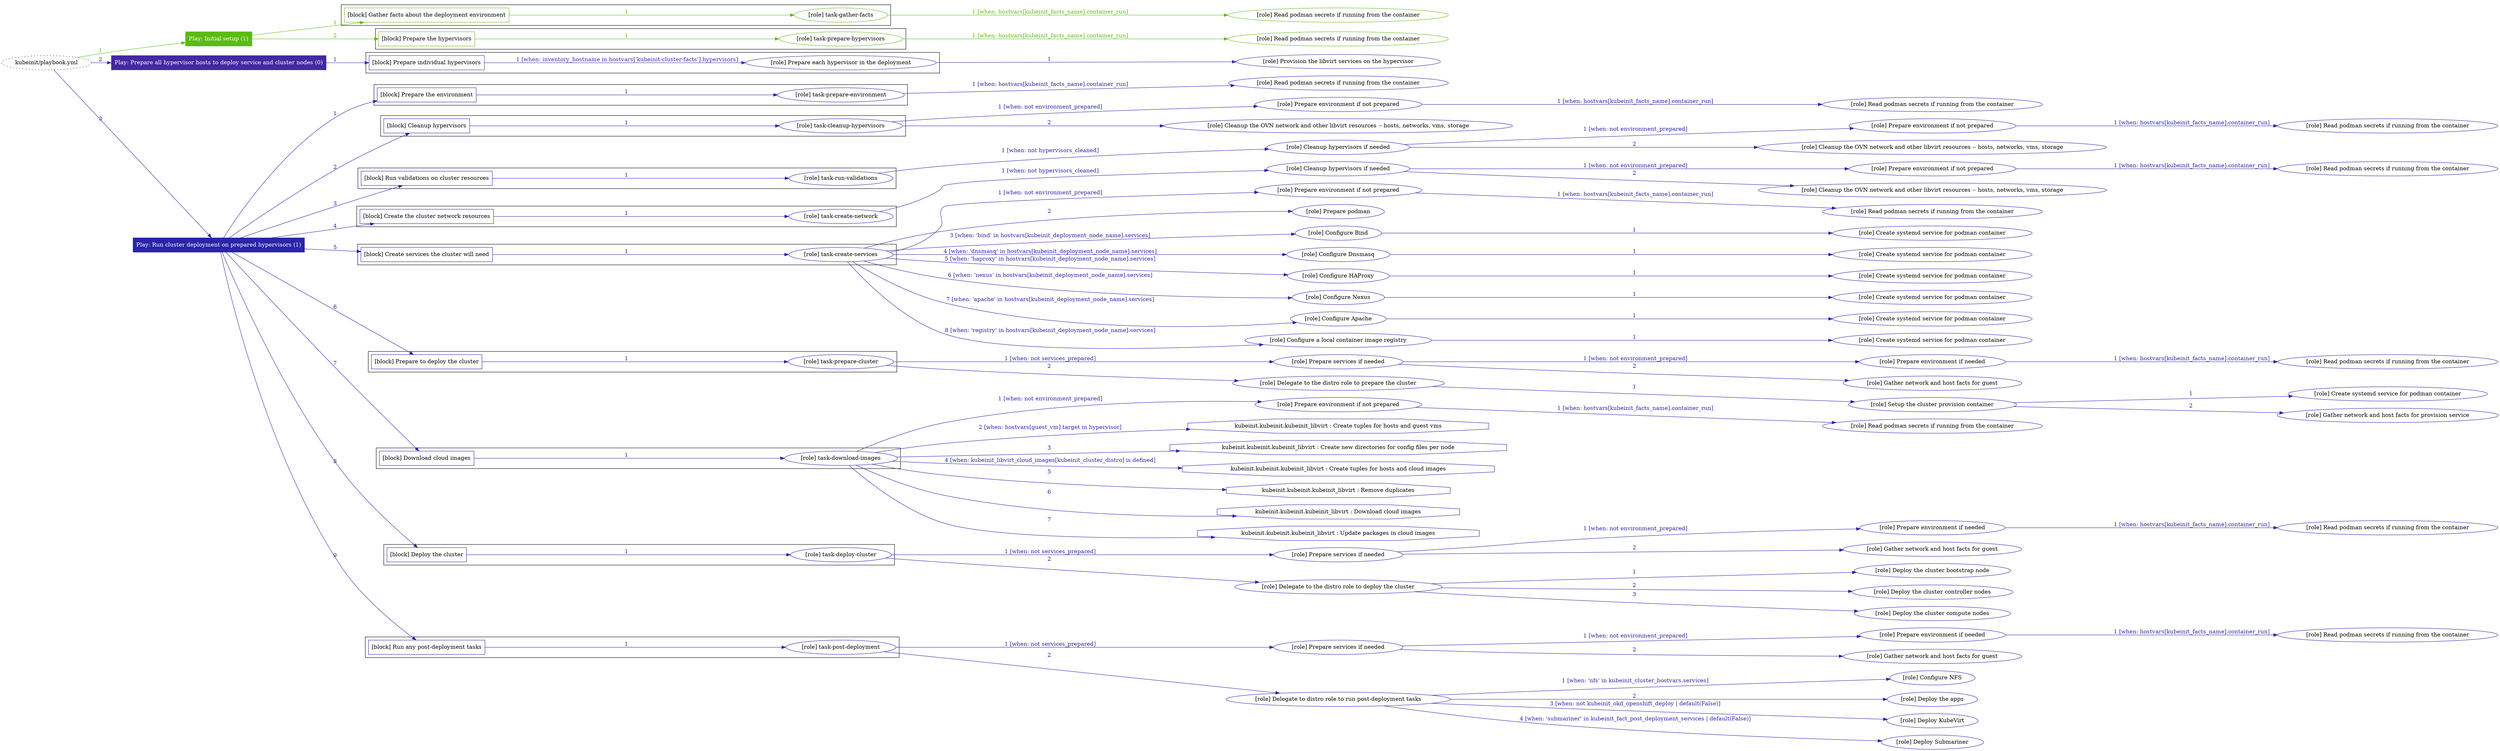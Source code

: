 digraph {
	graph [concentrate=true ordering=in rankdir=LR ratio=fill]
	edge [esep=5 sep=10]
	"kubeinit/playbook.yml" [id=root_node style=dotted]
	play_98a7b1da [label="Play: Initial setup (1)" color="#5abc10" fontcolor="#ffffff" id=play_98a7b1da shape=box style=filled tooltip=localhost]
	"kubeinit/playbook.yml" -> play_98a7b1da [label="1 " color="#5abc10" fontcolor="#5abc10" id=edge_56ec4b68 labeltooltip="1 " tooltip="1 "]
	subgraph "Read podman secrets if running from the container" {
		role_43f887d2 [label="[role] Read podman secrets if running from the container" color="#5abc10" id=role_43f887d2 tooltip="Read podman secrets if running from the container"]
	}
	subgraph "task-gather-facts" {
		role_121a649d [label="[role] task-gather-facts" color="#5abc10" id=role_121a649d tooltip="task-gather-facts"]
		role_121a649d -> role_43f887d2 [label="1 [when: hostvars[kubeinit_facts_name].container_run]" color="#5abc10" fontcolor="#5abc10" id=edge_d7e6302f labeltooltip="1 [when: hostvars[kubeinit_facts_name].container_run]" tooltip="1 [when: hostvars[kubeinit_facts_name].container_run]"]
	}
	subgraph "Read podman secrets if running from the container" {
		role_e21ebd0c [label="[role] Read podman secrets if running from the container" color="#5abc10" id=role_e21ebd0c tooltip="Read podman secrets if running from the container"]
	}
	subgraph "task-prepare-hypervisors" {
		role_63f8aea7 [label="[role] task-prepare-hypervisors" color="#5abc10" id=role_63f8aea7 tooltip="task-prepare-hypervisors"]
		role_63f8aea7 -> role_e21ebd0c [label="1 [when: hostvars[kubeinit_facts_name].container_run]" color="#5abc10" fontcolor="#5abc10" id=edge_e14c01a8 labeltooltip="1 [when: hostvars[kubeinit_facts_name].container_run]" tooltip="1 [when: hostvars[kubeinit_facts_name].container_run]"]
	}
	subgraph "Play: Initial setup (1)" {
		play_98a7b1da -> block_fba04ff1 [label=1 color="#5abc10" fontcolor="#5abc10" id=edge_38102608 labeltooltip=1 tooltip=1]
		subgraph cluster_block_fba04ff1 {
			block_fba04ff1 [label="[block] Gather facts about the deployment environment" color="#5abc10" id=block_fba04ff1 labeltooltip="Gather facts about the deployment environment" shape=box tooltip="Gather facts about the deployment environment"]
			block_fba04ff1 -> role_121a649d [label="1 " color="#5abc10" fontcolor="#5abc10" id=edge_ebc1181f labeltooltip="1 " tooltip="1 "]
		}
		play_98a7b1da -> block_8abade9c [label=2 color="#5abc10" fontcolor="#5abc10" id=edge_a1ec051d labeltooltip=2 tooltip=2]
		subgraph cluster_block_8abade9c {
			block_8abade9c [label="[block] Prepare the hypervisors" color="#5abc10" id=block_8abade9c labeltooltip="Prepare the hypervisors" shape=box tooltip="Prepare the hypervisors"]
			block_8abade9c -> role_63f8aea7 [label="1 " color="#5abc10" fontcolor="#5abc10" id=edge_1ea0b301 labeltooltip="1 " tooltip="1 "]
		}
	}
	play_d6f2cfab [label="Play: Prepare all hypervisor hosts to deploy service and cluster nodes (0)" color="#4428a4" fontcolor="#ffffff" id=play_d6f2cfab shape=box style=filled tooltip="Play: Prepare all hypervisor hosts to deploy service and cluster nodes (0)"]
	"kubeinit/playbook.yml" -> play_d6f2cfab [label="2 " color="#4428a4" fontcolor="#4428a4" id=edge_995e6449 labeltooltip="2 " tooltip="2 "]
	subgraph "Provision the libvirt services on the hypervisor" {
		role_2662e3df [label="[role] Provision the libvirt services on the hypervisor" color="#4428a4" id=role_2662e3df tooltip="Provision the libvirt services on the hypervisor"]
	}
	subgraph "Prepare each hypervisor in the deployment" {
		role_845399b9 [label="[role] Prepare each hypervisor in the deployment" color="#4428a4" id=role_845399b9 tooltip="Prepare each hypervisor in the deployment"]
		role_845399b9 -> role_2662e3df [label="1 " color="#4428a4" fontcolor="#4428a4" id=edge_42e212bd labeltooltip="1 " tooltip="1 "]
	}
	subgraph "Play: Prepare all hypervisor hosts to deploy service and cluster nodes (0)" {
		play_d6f2cfab -> block_735874a6 [label=1 color="#4428a4" fontcolor="#4428a4" id=edge_f4afde0f labeltooltip=1 tooltip=1]
		subgraph cluster_block_735874a6 {
			block_735874a6 [label="[block] Prepare individual hypervisors" color="#4428a4" id=block_735874a6 labeltooltip="Prepare individual hypervisors" shape=box tooltip="Prepare individual hypervisors"]
			block_735874a6 -> role_845399b9 [label="1 [when: inventory_hostname in hostvars['kubeinit-cluster-facts'].hypervisors]" color="#4428a4" fontcolor="#4428a4" id=edge_3d08eef4 labeltooltip="1 [when: inventory_hostname in hostvars['kubeinit-cluster-facts'].hypervisors]" tooltip="1 [when: inventory_hostname in hostvars['kubeinit-cluster-facts'].hypervisors]"]
		}
	}
	play_78adcbb2 [label="Play: Run cluster deployment on prepared hypervisors (1)" color="#2a25a7" fontcolor="#ffffff" id=play_78adcbb2 shape=box style=filled tooltip=localhost]
	"kubeinit/playbook.yml" -> play_78adcbb2 [label="3 " color="#2a25a7" fontcolor="#2a25a7" id=edge_14b54215 labeltooltip="3 " tooltip="3 "]
	subgraph "Read podman secrets if running from the container" {
		role_51ad926a [label="[role] Read podman secrets if running from the container" color="#2a25a7" id=role_51ad926a tooltip="Read podman secrets if running from the container"]
	}
	subgraph "task-prepare-environment" {
		role_787691ef [label="[role] task-prepare-environment" color="#2a25a7" id=role_787691ef tooltip="task-prepare-environment"]
		role_787691ef -> role_51ad926a [label="1 [when: hostvars[kubeinit_facts_name].container_run]" color="#2a25a7" fontcolor="#2a25a7" id=edge_3dffe6b6 labeltooltip="1 [when: hostvars[kubeinit_facts_name].container_run]" tooltip="1 [when: hostvars[kubeinit_facts_name].container_run]"]
	}
	subgraph "Read podman secrets if running from the container" {
		role_f6ee8492 [label="[role] Read podman secrets if running from the container" color="#2a25a7" id=role_f6ee8492 tooltip="Read podman secrets if running from the container"]
	}
	subgraph "Prepare environment if not prepared" {
		role_8ec226fb [label="[role] Prepare environment if not prepared" color="#2a25a7" id=role_8ec226fb tooltip="Prepare environment if not prepared"]
		role_8ec226fb -> role_f6ee8492 [label="1 [when: hostvars[kubeinit_facts_name].container_run]" color="#2a25a7" fontcolor="#2a25a7" id=edge_6bf5ac88 labeltooltip="1 [when: hostvars[kubeinit_facts_name].container_run]" tooltip="1 [when: hostvars[kubeinit_facts_name].container_run]"]
	}
	subgraph "Cleanup the OVN network and other libvirt resources -- hosts, networks, vms, storage" {
		role_3e003d99 [label="[role] Cleanup the OVN network and other libvirt resources -- hosts, networks, vms, storage" color="#2a25a7" id=role_3e003d99 tooltip="Cleanup the OVN network and other libvirt resources -- hosts, networks, vms, storage"]
	}
	subgraph "task-cleanup-hypervisors" {
		role_52c5b601 [label="[role] task-cleanup-hypervisors" color="#2a25a7" id=role_52c5b601 tooltip="task-cleanup-hypervisors"]
		role_52c5b601 -> role_8ec226fb [label="1 [when: not environment_prepared]" color="#2a25a7" fontcolor="#2a25a7" id=edge_6fd1acc0 labeltooltip="1 [when: not environment_prepared]" tooltip="1 [when: not environment_prepared]"]
		role_52c5b601 -> role_3e003d99 [label="2 " color="#2a25a7" fontcolor="#2a25a7" id=edge_67cf70fc labeltooltip="2 " tooltip="2 "]
	}
	subgraph "Read podman secrets if running from the container" {
		role_eeab5856 [label="[role] Read podman secrets if running from the container" color="#2a25a7" id=role_eeab5856 tooltip="Read podman secrets if running from the container"]
	}
	subgraph "Prepare environment if not prepared" {
		role_2221192f [label="[role] Prepare environment if not prepared" color="#2a25a7" id=role_2221192f tooltip="Prepare environment if not prepared"]
		role_2221192f -> role_eeab5856 [label="1 [when: hostvars[kubeinit_facts_name].container_run]" color="#2a25a7" fontcolor="#2a25a7" id=edge_9610c5ae labeltooltip="1 [when: hostvars[kubeinit_facts_name].container_run]" tooltip="1 [when: hostvars[kubeinit_facts_name].container_run]"]
	}
	subgraph "Cleanup the OVN network and other libvirt resources -- hosts, networks, vms, storage" {
		role_575874c8 [label="[role] Cleanup the OVN network and other libvirt resources -- hosts, networks, vms, storage" color="#2a25a7" id=role_575874c8 tooltip="Cleanup the OVN network and other libvirt resources -- hosts, networks, vms, storage"]
	}
	subgraph "Cleanup hypervisors if needed" {
		role_3c3527b4 [label="[role] Cleanup hypervisors if needed" color="#2a25a7" id=role_3c3527b4 tooltip="Cleanup hypervisors if needed"]
		role_3c3527b4 -> role_2221192f [label="1 [when: not environment_prepared]" color="#2a25a7" fontcolor="#2a25a7" id=edge_51e310a0 labeltooltip="1 [when: not environment_prepared]" tooltip="1 [when: not environment_prepared]"]
		role_3c3527b4 -> role_575874c8 [label="2 " color="#2a25a7" fontcolor="#2a25a7" id=edge_163421e1 labeltooltip="2 " tooltip="2 "]
	}
	subgraph "task-run-validations" {
		role_0de62255 [label="[role] task-run-validations" color="#2a25a7" id=role_0de62255 tooltip="task-run-validations"]
		role_0de62255 -> role_3c3527b4 [label="1 [when: not hypervisors_cleaned]" color="#2a25a7" fontcolor="#2a25a7" id=edge_50f2f08e labeltooltip="1 [when: not hypervisors_cleaned]" tooltip="1 [when: not hypervisors_cleaned]"]
	}
	subgraph "Read podman secrets if running from the container" {
		role_423dd07f [label="[role] Read podman secrets if running from the container" color="#2a25a7" id=role_423dd07f tooltip="Read podman secrets if running from the container"]
	}
	subgraph "Prepare environment if not prepared" {
		role_5d836617 [label="[role] Prepare environment if not prepared" color="#2a25a7" id=role_5d836617 tooltip="Prepare environment if not prepared"]
		role_5d836617 -> role_423dd07f [label="1 [when: hostvars[kubeinit_facts_name].container_run]" color="#2a25a7" fontcolor="#2a25a7" id=edge_566c9881 labeltooltip="1 [when: hostvars[kubeinit_facts_name].container_run]" tooltip="1 [when: hostvars[kubeinit_facts_name].container_run]"]
	}
	subgraph "Cleanup the OVN network and other libvirt resources -- hosts, networks, vms, storage" {
		role_d2f10f31 [label="[role] Cleanup the OVN network and other libvirt resources -- hosts, networks, vms, storage" color="#2a25a7" id=role_d2f10f31 tooltip="Cleanup the OVN network and other libvirt resources -- hosts, networks, vms, storage"]
	}
	subgraph "Cleanup hypervisors if needed" {
		role_03f0cd32 [label="[role] Cleanup hypervisors if needed" color="#2a25a7" id=role_03f0cd32 tooltip="Cleanup hypervisors if needed"]
		role_03f0cd32 -> role_5d836617 [label="1 [when: not environment_prepared]" color="#2a25a7" fontcolor="#2a25a7" id=edge_2abc4167 labeltooltip="1 [when: not environment_prepared]" tooltip="1 [when: not environment_prepared]"]
		role_03f0cd32 -> role_d2f10f31 [label="2 " color="#2a25a7" fontcolor="#2a25a7" id=edge_214ce56f labeltooltip="2 " tooltip="2 "]
	}
	subgraph "task-create-network" {
		role_00a14139 [label="[role] task-create-network" color="#2a25a7" id=role_00a14139 tooltip="task-create-network"]
		role_00a14139 -> role_03f0cd32 [label="1 [when: not hypervisors_cleaned]" color="#2a25a7" fontcolor="#2a25a7" id=edge_75adb5cb labeltooltip="1 [when: not hypervisors_cleaned]" tooltip="1 [when: not hypervisors_cleaned]"]
	}
	subgraph "Read podman secrets if running from the container" {
		role_c0c7f0a5 [label="[role] Read podman secrets if running from the container" color="#2a25a7" id=role_c0c7f0a5 tooltip="Read podman secrets if running from the container"]
	}
	subgraph "Prepare environment if not prepared" {
		role_1f5aa642 [label="[role] Prepare environment if not prepared" color="#2a25a7" id=role_1f5aa642 tooltip="Prepare environment if not prepared"]
		role_1f5aa642 -> role_c0c7f0a5 [label="1 [when: hostvars[kubeinit_facts_name].container_run]" color="#2a25a7" fontcolor="#2a25a7" id=edge_4c136363 labeltooltip="1 [when: hostvars[kubeinit_facts_name].container_run]" tooltip="1 [when: hostvars[kubeinit_facts_name].container_run]"]
	}
	subgraph "Prepare podman" {
		role_eccecef9 [label="[role] Prepare podman" color="#2a25a7" id=role_eccecef9 tooltip="Prepare podman"]
	}
	subgraph "Create systemd service for podman container" {
		role_464349ca [label="[role] Create systemd service for podman container" color="#2a25a7" id=role_464349ca tooltip="Create systemd service for podman container"]
	}
	subgraph "Configure Bind" {
		role_7e5f1ec6 [label="[role] Configure Bind" color="#2a25a7" id=role_7e5f1ec6 tooltip="Configure Bind"]
		role_7e5f1ec6 -> role_464349ca [label="1 " color="#2a25a7" fontcolor="#2a25a7" id=edge_1f3fa452 labeltooltip="1 " tooltip="1 "]
	}
	subgraph "Create systemd service for podman container" {
		role_227377f9 [label="[role] Create systemd service for podman container" color="#2a25a7" id=role_227377f9 tooltip="Create systemd service for podman container"]
	}
	subgraph "Configure Dnsmasq" {
		role_6b37f6dc [label="[role] Configure Dnsmasq" color="#2a25a7" id=role_6b37f6dc tooltip="Configure Dnsmasq"]
		role_6b37f6dc -> role_227377f9 [label="1 " color="#2a25a7" fontcolor="#2a25a7" id=edge_f32f9245 labeltooltip="1 " tooltip="1 "]
	}
	subgraph "Create systemd service for podman container" {
		role_3d2f88ae [label="[role] Create systemd service for podman container" color="#2a25a7" id=role_3d2f88ae tooltip="Create systemd service for podman container"]
	}
	subgraph "Configure HAProxy" {
		role_11990e1f [label="[role] Configure HAProxy" color="#2a25a7" id=role_11990e1f tooltip="Configure HAProxy"]
		role_11990e1f -> role_3d2f88ae [label="1 " color="#2a25a7" fontcolor="#2a25a7" id=edge_7e11457f labeltooltip="1 " tooltip="1 "]
	}
	subgraph "Create systemd service for podman container" {
		role_93443bda [label="[role] Create systemd service for podman container" color="#2a25a7" id=role_93443bda tooltip="Create systemd service for podman container"]
	}
	subgraph "Configure Nexus" {
		role_9ba3426d [label="[role] Configure Nexus" color="#2a25a7" id=role_9ba3426d tooltip="Configure Nexus"]
		role_9ba3426d -> role_93443bda [label="1 " color="#2a25a7" fontcolor="#2a25a7" id=edge_14a4c9e4 labeltooltip="1 " tooltip="1 "]
	}
	subgraph "Create systemd service for podman container" {
		role_c4174d38 [label="[role] Create systemd service for podman container" color="#2a25a7" id=role_c4174d38 tooltip="Create systemd service for podman container"]
	}
	subgraph "Configure Apache" {
		role_fef02b72 [label="[role] Configure Apache" color="#2a25a7" id=role_fef02b72 tooltip="Configure Apache"]
		role_fef02b72 -> role_c4174d38 [label="1 " color="#2a25a7" fontcolor="#2a25a7" id=edge_434ed021 labeltooltip="1 " tooltip="1 "]
	}
	subgraph "Create systemd service for podman container" {
		role_73726e54 [label="[role] Create systemd service for podman container" color="#2a25a7" id=role_73726e54 tooltip="Create systemd service for podman container"]
	}
	subgraph "Configure a local container image registry" {
		role_6e6871d0 [label="[role] Configure a local container image registry" color="#2a25a7" id=role_6e6871d0 tooltip="Configure a local container image registry"]
		role_6e6871d0 -> role_73726e54 [label="1 " color="#2a25a7" fontcolor="#2a25a7" id=edge_3f86ce8f labeltooltip="1 " tooltip="1 "]
	}
	subgraph "task-create-services" {
		role_21efebaa [label="[role] task-create-services" color="#2a25a7" id=role_21efebaa tooltip="task-create-services"]
		role_21efebaa -> role_1f5aa642 [label="1 [when: not environment_prepared]" color="#2a25a7" fontcolor="#2a25a7" id=edge_c169b331 labeltooltip="1 [when: not environment_prepared]" tooltip="1 [when: not environment_prepared]"]
		role_21efebaa -> role_eccecef9 [label="2 " color="#2a25a7" fontcolor="#2a25a7" id=edge_f58d88db labeltooltip="2 " tooltip="2 "]
		role_21efebaa -> role_7e5f1ec6 [label="3 [when: 'bind' in hostvars[kubeinit_deployment_node_name].services]" color="#2a25a7" fontcolor="#2a25a7" id=edge_b8f11f7c labeltooltip="3 [when: 'bind' in hostvars[kubeinit_deployment_node_name].services]" tooltip="3 [when: 'bind' in hostvars[kubeinit_deployment_node_name].services]"]
		role_21efebaa -> role_6b37f6dc [label="4 [when: 'dnsmasq' in hostvars[kubeinit_deployment_node_name].services]" color="#2a25a7" fontcolor="#2a25a7" id=edge_9abdd516 labeltooltip="4 [when: 'dnsmasq' in hostvars[kubeinit_deployment_node_name].services]" tooltip="4 [when: 'dnsmasq' in hostvars[kubeinit_deployment_node_name].services]"]
		role_21efebaa -> role_11990e1f [label="5 [when: 'haproxy' in hostvars[kubeinit_deployment_node_name].services]" color="#2a25a7" fontcolor="#2a25a7" id=edge_934bec5b labeltooltip="5 [when: 'haproxy' in hostvars[kubeinit_deployment_node_name].services]" tooltip="5 [when: 'haproxy' in hostvars[kubeinit_deployment_node_name].services]"]
		role_21efebaa -> role_9ba3426d [label="6 [when: 'nexus' in hostvars[kubeinit_deployment_node_name].services]" color="#2a25a7" fontcolor="#2a25a7" id=edge_7a088aec labeltooltip="6 [when: 'nexus' in hostvars[kubeinit_deployment_node_name].services]" tooltip="6 [when: 'nexus' in hostvars[kubeinit_deployment_node_name].services]"]
		role_21efebaa -> role_fef02b72 [label="7 [when: 'apache' in hostvars[kubeinit_deployment_node_name].services]" color="#2a25a7" fontcolor="#2a25a7" id=edge_30f6775a labeltooltip="7 [when: 'apache' in hostvars[kubeinit_deployment_node_name].services]" tooltip="7 [when: 'apache' in hostvars[kubeinit_deployment_node_name].services]"]
		role_21efebaa -> role_6e6871d0 [label="8 [when: 'registry' in hostvars[kubeinit_deployment_node_name].services]" color="#2a25a7" fontcolor="#2a25a7" id=edge_e0759951 labeltooltip="8 [when: 'registry' in hostvars[kubeinit_deployment_node_name].services]" tooltip="8 [when: 'registry' in hostvars[kubeinit_deployment_node_name].services]"]
	}
	subgraph "Read podman secrets if running from the container" {
		role_426eaa7c [label="[role] Read podman secrets if running from the container" color="#2a25a7" id=role_426eaa7c tooltip="Read podman secrets if running from the container"]
	}
	subgraph "Prepare environment if needed" {
		role_bfe4cd47 [label="[role] Prepare environment if needed" color="#2a25a7" id=role_bfe4cd47 tooltip="Prepare environment if needed"]
		role_bfe4cd47 -> role_426eaa7c [label="1 [when: hostvars[kubeinit_facts_name].container_run]" color="#2a25a7" fontcolor="#2a25a7" id=edge_750e9b7f labeltooltip="1 [when: hostvars[kubeinit_facts_name].container_run]" tooltip="1 [when: hostvars[kubeinit_facts_name].container_run]"]
	}
	subgraph "Gather network and host facts for guest" {
		role_d29bb21c [label="[role] Gather network and host facts for guest" color="#2a25a7" id=role_d29bb21c tooltip="Gather network and host facts for guest"]
	}
	subgraph "Prepare services if needed" {
		role_b6ae12c5 [label="[role] Prepare services if needed" color="#2a25a7" id=role_b6ae12c5 tooltip="Prepare services if needed"]
		role_b6ae12c5 -> role_bfe4cd47 [label="1 [when: not environment_prepared]" color="#2a25a7" fontcolor="#2a25a7" id=edge_4abc358a labeltooltip="1 [when: not environment_prepared]" tooltip="1 [when: not environment_prepared]"]
		role_b6ae12c5 -> role_d29bb21c [label="2 " color="#2a25a7" fontcolor="#2a25a7" id=edge_3e172c92 labeltooltip="2 " tooltip="2 "]
	}
	subgraph "Create systemd service for podman container" {
		role_6f4dc48e [label="[role] Create systemd service for podman container" color="#2a25a7" id=role_6f4dc48e tooltip="Create systemd service for podman container"]
	}
	subgraph "Gather network and host facts for provision service" {
		role_5c4b46bb [label="[role] Gather network and host facts for provision service" color="#2a25a7" id=role_5c4b46bb tooltip="Gather network and host facts for provision service"]
	}
	subgraph "Setup the cluster provision container" {
		role_4d794e53 [label="[role] Setup the cluster provision container" color="#2a25a7" id=role_4d794e53 tooltip="Setup the cluster provision container"]
		role_4d794e53 -> role_6f4dc48e [label="1 " color="#2a25a7" fontcolor="#2a25a7" id=edge_3a6348b9 labeltooltip="1 " tooltip="1 "]
		role_4d794e53 -> role_5c4b46bb [label="2 " color="#2a25a7" fontcolor="#2a25a7" id=edge_e9b4d33b labeltooltip="2 " tooltip="2 "]
	}
	subgraph "Delegate to the distro role to prepare the cluster" {
		role_f8d71883 [label="[role] Delegate to the distro role to prepare the cluster" color="#2a25a7" id=role_f8d71883 tooltip="Delegate to the distro role to prepare the cluster"]
		role_f8d71883 -> role_4d794e53 [label="1 " color="#2a25a7" fontcolor="#2a25a7" id=edge_d73c37f7 labeltooltip="1 " tooltip="1 "]
	}
	subgraph "task-prepare-cluster" {
		role_356dbab5 [label="[role] task-prepare-cluster" color="#2a25a7" id=role_356dbab5 tooltip="task-prepare-cluster"]
		role_356dbab5 -> role_b6ae12c5 [label="1 [when: not services_prepared]" color="#2a25a7" fontcolor="#2a25a7" id=edge_88090ea6 labeltooltip="1 [when: not services_prepared]" tooltip="1 [when: not services_prepared]"]
		role_356dbab5 -> role_f8d71883 [label="2 " color="#2a25a7" fontcolor="#2a25a7" id=edge_cee824b2 labeltooltip="2 " tooltip="2 "]
	}
	subgraph "Read podman secrets if running from the container" {
		role_2d0fedea [label="[role] Read podman secrets if running from the container" color="#2a25a7" id=role_2d0fedea tooltip="Read podman secrets if running from the container"]
	}
	subgraph "Prepare environment if not prepared" {
		role_354284e7 [label="[role] Prepare environment if not prepared" color="#2a25a7" id=role_354284e7 tooltip="Prepare environment if not prepared"]
		role_354284e7 -> role_2d0fedea [label="1 [when: hostvars[kubeinit_facts_name].container_run]" color="#2a25a7" fontcolor="#2a25a7" id=edge_5e551b93 labeltooltip="1 [when: hostvars[kubeinit_facts_name].container_run]" tooltip="1 [when: hostvars[kubeinit_facts_name].container_run]"]
	}
	subgraph "task-download-images" {
		role_da5e47df [label="[role] task-download-images" color="#2a25a7" id=role_da5e47df tooltip="task-download-images"]
		role_da5e47df -> role_354284e7 [label="1 [when: not environment_prepared]" color="#2a25a7" fontcolor="#2a25a7" id=edge_f86315f8 labeltooltip="1 [when: not environment_prepared]" tooltip="1 [when: not environment_prepared]"]
		task_863ed839 [label="kubeinit.kubeinit.kubeinit_libvirt : Create tuples for hosts and guest vms" color="#2a25a7" id=task_863ed839 shape=octagon tooltip="kubeinit.kubeinit.kubeinit_libvirt : Create tuples for hosts and guest vms"]
		role_da5e47df -> task_863ed839 [label="2 [when: hostvars[guest_vm].target in hypervisor]" color="#2a25a7" fontcolor="#2a25a7" id=edge_5a337abc labeltooltip="2 [when: hostvars[guest_vm].target in hypervisor]" tooltip="2 [when: hostvars[guest_vm].target in hypervisor]"]
		task_b734e636 [label="kubeinit.kubeinit.kubeinit_libvirt : Create new directories for config files per node" color="#2a25a7" id=task_b734e636 shape=octagon tooltip="kubeinit.kubeinit.kubeinit_libvirt : Create new directories for config files per node"]
		role_da5e47df -> task_b734e636 [label="3 " color="#2a25a7" fontcolor="#2a25a7" id=edge_d25a46fd labeltooltip="3 " tooltip="3 "]
		task_7252d84d [label="kubeinit.kubeinit.kubeinit_libvirt : Create tuples for hosts and cloud images" color="#2a25a7" id=task_7252d84d shape=octagon tooltip="kubeinit.kubeinit.kubeinit_libvirt : Create tuples for hosts and cloud images"]
		role_da5e47df -> task_7252d84d [label="4 [when: kubeinit_libvirt_cloud_images[kubeinit_cluster_distro] is defined]" color="#2a25a7" fontcolor="#2a25a7" id=edge_d6115d7f labeltooltip="4 [when: kubeinit_libvirt_cloud_images[kubeinit_cluster_distro] is defined]" tooltip="4 [when: kubeinit_libvirt_cloud_images[kubeinit_cluster_distro] is defined]"]
		task_fd6def4e [label="kubeinit.kubeinit.kubeinit_libvirt : Remove duplicates" color="#2a25a7" id=task_fd6def4e shape=octagon tooltip="kubeinit.kubeinit.kubeinit_libvirt : Remove duplicates"]
		role_da5e47df -> task_fd6def4e [label="5 " color="#2a25a7" fontcolor="#2a25a7" id=edge_bd74fb69 labeltooltip="5 " tooltip="5 "]
		task_c499960b [label="kubeinit.kubeinit.kubeinit_libvirt : Download cloud images" color="#2a25a7" id=task_c499960b shape=octagon tooltip="kubeinit.kubeinit.kubeinit_libvirt : Download cloud images"]
		role_da5e47df -> task_c499960b [label="6 " color="#2a25a7" fontcolor="#2a25a7" id=edge_c0e3ba2b labeltooltip="6 " tooltip="6 "]
		task_6323be27 [label="kubeinit.kubeinit.kubeinit_libvirt : Update packages in cloud images" color="#2a25a7" id=task_6323be27 shape=octagon tooltip="kubeinit.kubeinit.kubeinit_libvirt : Update packages in cloud images"]
		role_da5e47df -> task_6323be27 [label="7 " color="#2a25a7" fontcolor="#2a25a7" id=edge_7da9ae88 labeltooltip="7 " tooltip="7 "]
	}
	subgraph "Read podman secrets if running from the container" {
		role_b046e63d [label="[role] Read podman secrets if running from the container" color="#2a25a7" id=role_b046e63d tooltip="Read podman secrets if running from the container"]
	}
	subgraph "Prepare environment if needed" {
		role_4db15e82 [label="[role] Prepare environment if needed" color="#2a25a7" id=role_4db15e82 tooltip="Prepare environment if needed"]
		role_4db15e82 -> role_b046e63d [label="1 [when: hostvars[kubeinit_facts_name].container_run]" color="#2a25a7" fontcolor="#2a25a7" id=edge_59b54fc9 labeltooltip="1 [when: hostvars[kubeinit_facts_name].container_run]" tooltip="1 [when: hostvars[kubeinit_facts_name].container_run]"]
	}
	subgraph "Gather network and host facts for guest" {
		role_a62168c4 [label="[role] Gather network and host facts for guest" color="#2a25a7" id=role_a62168c4 tooltip="Gather network and host facts for guest"]
	}
	subgraph "Prepare services if needed" {
		role_93479910 [label="[role] Prepare services if needed" color="#2a25a7" id=role_93479910 tooltip="Prepare services if needed"]
		role_93479910 -> role_4db15e82 [label="1 [when: not environment_prepared]" color="#2a25a7" fontcolor="#2a25a7" id=edge_03829028 labeltooltip="1 [when: not environment_prepared]" tooltip="1 [when: not environment_prepared]"]
		role_93479910 -> role_a62168c4 [label="2 " color="#2a25a7" fontcolor="#2a25a7" id=edge_5fe0bba5 labeltooltip="2 " tooltip="2 "]
	}
	subgraph "Deploy the cluster bootstrap node" {
		role_3c7ef5bd [label="[role] Deploy the cluster bootstrap node" color="#2a25a7" id=role_3c7ef5bd tooltip="Deploy the cluster bootstrap node"]
	}
	subgraph "Deploy the cluster controller nodes" {
		role_782e66d2 [label="[role] Deploy the cluster controller nodes" color="#2a25a7" id=role_782e66d2 tooltip="Deploy the cluster controller nodes"]
	}
	subgraph "Deploy the cluster compute nodes" {
		role_fd92f495 [label="[role] Deploy the cluster compute nodes" color="#2a25a7" id=role_fd92f495 tooltip="Deploy the cluster compute nodes"]
	}
	subgraph "Delegate to the distro role to deploy the cluster" {
		role_ad584543 [label="[role] Delegate to the distro role to deploy the cluster" color="#2a25a7" id=role_ad584543 tooltip="Delegate to the distro role to deploy the cluster"]
		role_ad584543 -> role_3c7ef5bd [label="1 " color="#2a25a7" fontcolor="#2a25a7" id=edge_b81a2d75 labeltooltip="1 " tooltip="1 "]
		role_ad584543 -> role_782e66d2 [label="2 " color="#2a25a7" fontcolor="#2a25a7" id=edge_d9e7eb76 labeltooltip="2 " tooltip="2 "]
		role_ad584543 -> role_fd92f495 [label="3 " color="#2a25a7" fontcolor="#2a25a7" id=edge_de34264d labeltooltip="3 " tooltip="3 "]
	}
	subgraph "task-deploy-cluster" {
		role_25d95fa2 [label="[role] task-deploy-cluster" color="#2a25a7" id=role_25d95fa2 tooltip="task-deploy-cluster"]
		role_25d95fa2 -> role_93479910 [label="1 [when: not services_prepared]" color="#2a25a7" fontcolor="#2a25a7" id=edge_2da9324f labeltooltip="1 [when: not services_prepared]" tooltip="1 [when: not services_prepared]"]
		role_25d95fa2 -> role_ad584543 [label="2 " color="#2a25a7" fontcolor="#2a25a7" id=edge_80a386cf labeltooltip="2 " tooltip="2 "]
	}
	subgraph "Read podman secrets if running from the container" {
		role_9554ac33 [label="[role] Read podman secrets if running from the container" color="#2a25a7" id=role_9554ac33 tooltip="Read podman secrets if running from the container"]
	}
	subgraph "Prepare environment if needed" {
		role_f586c989 [label="[role] Prepare environment if needed" color="#2a25a7" id=role_f586c989 tooltip="Prepare environment if needed"]
		role_f586c989 -> role_9554ac33 [label="1 [when: hostvars[kubeinit_facts_name].container_run]" color="#2a25a7" fontcolor="#2a25a7" id=edge_c88f2840 labeltooltip="1 [when: hostvars[kubeinit_facts_name].container_run]" tooltip="1 [when: hostvars[kubeinit_facts_name].container_run]"]
	}
	subgraph "Gather network and host facts for guest" {
		role_551d94a1 [label="[role] Gather network and host facts for guest" color="#2a25a7" id=role_551d94a1 tooltip="Gather network and host facts for guest"]
	}
	subgraph "Prepare services if needed" {
		role_b5895fee [label="[role] Prepare services if needed" color="#2a25a7" id=role_b5895fee tooltip="Prepare services if needed"]
		role_b5895fee -> role_f586c989 [label="1 [when: not environment_prepared]" color="#2a25a7" fontcolor="#2a25a7" id=edge_abe065e9 labeltooltip="1 [when: not environment_prepared]" tooltip="1 [when: not environment_prepared]"]
		role_b5895fee -> role_551d94a1 [label="2 " color="#2a25a7" fontcolor="#2a25a7" id=edge_b2c05d8d labeltooltip="2 " tooltip="2 "]
	}
	subgraph "Configure NFS" {
		role_6adee675 [label="[role] Configure NFS" color="#2a25a7" id=role_6adee675 tooltip="Configure NFS"]
	}
	subgraph "Deploy the apps" {
		role_e2a7472c [label="[role] Deploy the apps" color="#2a25a7" id=role_e2a7472c tooltip="Deploy the apps"]
	}
	subgraph "Deploy KubeVirt" {
		role_87a3726c [label="[role] Deploy KubeVirt" color="#2a25a7" id=role_87a3726c tooltip="Deploy KubeVirt"]
	}
	subgraph "Deploy Submariner" {
		role_8e3a496f [label="[role] Deploy Submariner" color="#2a25a7" id=role_8e3a496f tooltip="Deploy Submariner"]
	}
	subgraph "Delegate to distro role to run post-deployment tasks" {
		role_9abf8849 [label="[role] Delegate to distro role to run post-deployment tasks" color="#2a25a7" id=role_9abf8849 tooltip="Delegate to distro role to run post-deployment tasks"]
		role_9abf8849 -> role_6adee675 [label="1 [when: 'nfs' in kubeinit_cluster_hostvars.services]" color="#2a25a7" fontcolor="#2a25a7" id=edge_0e0460a3 labeltooltip="1 [when: 'nfs' in kubeinit_cluster_hostvars.services]" tooltip="1 [when: 'nfs' in kubeinit_cluster_hostvars.services]"]
		role_9abf8849 -> role_e2a7472c [label="2 " color="#2a25a7" fontcolor="#2a25a7" id=edge_af30c7eb labeltooltip="2 " tooltip="2 "]
		role_9abf8849 -> role_87a3726c [label="3 [when: not kubeinit_okd_openshift_deploy | default(False)]" color="#2a25a7" fontcolor="#2a25a7" id=edge_88412995 labeltooltip="3 [when: not kubeinit_okd_openshift_deploy | default(False)]" tooltip="3 [when: not kubeinit_okd_openshift_deploy | default(False)]"]
		role_9abf8849 -> role_8e3a496f [label="4 [when: 'submariner' in kubeinit_fact_post_deployment_services | default(False)]" color="#2a25a7" fontcolor="#2a25a7" id=edge_512e631a labeltooltip="4 [when: 'submariner' in kubeinit_fact_post_deployment_services | default(False)]" tooltip="4 [when: 'submariner' in kubeinit_fact_post_deployment_services | default(False)]"]
	}
	subgraph "task-post-deployment" {
		role_54cf87c2 [label="[role] task-post-deployment" color="#2a25a7" id=role_54cf87c2 tooltip="task-post-deployment"]
		role_54cf87c2 -> role_b5895fee [label="1 [when: not services_prepared]" color="#2a25a7" fontcolor="#2a25a7" id=edge_4308a685 labeltooltip="1 [when: not services_prepared]" tooltip="1 [when: not services_prepared]"]
		role_54cf87c2 -> role_9abf8849 [label="2 " color="#2a25a7" fontcolor="#2a25a7" id=edge_d800c700 labeltooltip="2 " tooltip="2 "]
	}
	subgraph "Play: Run cluster deployment on prepared hypervisors (1)" {
		play_78adcbb2 -> block_6bfcf7c5 [label=1 color="#2a25a7" fontcolor="#2a25a7" id=edge_71c3b92f labeltooltip=1 tooltip=1]
		subgraph cluster_block_6bfcf7c5 {
			block_6bfcf7c5 [label="[block] Prepare the environment" color="#2a25a7" id=block_6bfcf7c5 labeltooltip="Prepare the environment" shape=box tooltip="Prepare the environment"]
			block_6bfcf7c5 -> role_787691ef [label="1 " color="#2a25a7" fontcolor="#2a25a7" id=edge_cfb61aae labeltooltip="1 " tooltip="1 "]
		}
		play_78adcbb2 -> block_05df2566 [label=2 color="#2a25a7" fontcolor="#2a25a7" id=edge_d7e28cba labeltooltip=2 tooltip=2]
		subgraph cluster_block_05df2566 {
			block_05df2566 [label="[block] Cleanup hypervisors" color="#2a25a7" id=block_05df2566 labeltooltip="Cleanup hypervisors" shape=box tooltip="Cleanup hypervisors"]
			block_05df2566 -> role_52c5b601 [label="1 " color="#2a25a7" fontcolor="#2a25a7" id=edge_ee71a7cb labeltooltip="1 " tooltip="1 "]
		}
		play_78adcbb2 -> block_d9177908 [label=3 color="#2a25a7" fontcolor="#2a25a7" id=edge_c1c05f38 labeltooltip=3 tooltip=3]
		subgraph cluster_block_d9177908 {
			block_d9177908 [label="[block] Run validations on cluster resources" color="#2a25a7" id=block_d9177908 labeltooltip="Run validations on cluster resources" shape=box tooltip="Run validations on cluster resources"]
			block_d9177908 -> role_0de62255 [label="1 " color="#2a25a7" fontcolor="#2a25a7" id=edge_bdb0306d labeltooltip="1 " tooltip="1 "]
		}
		play_78adcbb2 -> block_acb37d98 [label=4 color="#2a25a7" fontcolor="#2a25a7" id=edge_f619bcbd labeltooltip=4 tooltip=4]
		subgraph cluster_block_acb37d98 {
			block_acb37d98 [label="[block] Create the cluster network resources" color="#2a25a7" id=block_acb37d98 labeltooltip="Create the cluster network resources" shape=box tooltip="Create the cluster network resources"]
			block_acb37d98 -> role_00a14139 [label="1 " color="#2a25a7" fontcolor="#2a25a7" id=edge_b06ac757 labeltooltip="1 " tooltip="1 "]
		}
		play_78adcbb2 -> block_0c78729c [label=5 color="#2a25a7" fontcolor="#2a25a7" id=edge_2b113126 labeltooltip=5 tooltip=5]
		subgraph cluster_block_0c78729c {
			block_0c78729c [label="[block] Create services the cluster will need" color="#2a25a7" id=block_0c78729c labeltooltip="Create services the cluster will need" shape=box tooltip="Create services the cluster will need"]
			block_0c78729c -> role_21efebaa [label="1 " color="#2a25a7" fontcolor="#2a25a7" id=edge_73260764 labeltooltip="1 " tooltip="1 "]
		}
		play_78adcbb2 -> block_ecdc1bba [label=6 color="#2a25a7" fontcolor="#2a25a7" id=edge_42f54a00 labeltooltip=6 tooltip=6]
		subgraph cluster_block_ecdc1bba {
			block_ecdc1bba [label="[block] Prepare to deploy the cluster" color="#2a25a7" id=block_ecdc1bba labeltooltip="Prepare to deploy the cluster" shape=box tooltip="Prepare to deploy the cluster"]
			block_ecdc1bba -> role_356dbab5 [label="1 " color="#2a25a7" fontcolor="#2a25a7" id=edge_7738d370 labeltooltip="1 " tooltip="1 "]
		}
		play_78adcbb2 -> block_f6d83029 [label=7 color="#2a25a7" fontcolor="#2a25a7" id=edge_2346cd2d labeltooltip=7 tooltip=7]
		subgraph cluster_block_f6d83029 {
			block_f6d83029 [label="[block] Download cloud images" color="#2a25a7" id=block_f6d83029 labeltooltip="Download cloud images" shape=box tooltip="Download cloud images"]
			block_f6d83029 -> role_da5e47df [label="1 " color="#2a25a7" fontcolor="#2a25a7" id=edge_85cf160d labeltooltip="1 " tooltip="1 "]
		}
		play_78adcbb2 -> block_46dc57da [label=8 color="#2a25a7" fontcolor="#2a25a7" id=edge_6b61e0ff labeltooltip=8 tooltip=8]
		subgraph cluster_block_46dc57da {
			block_46dc57da [label="[block] Deploy the cluster" color="#2a25a7" id=block_46dc57da labeltooltip="Deploy the cluster" shape=box tooltip="Deploy the cluster"]
			block_46dc57da -> role_25d95fa2 [label="1 " color="#2a25a7" fontcolor="#2a25a7" id=edge_84281b3e labeltooltip="1 " tooltip="1 "]
		}
		play_78adcbb2 -> block_d6df386f [label=9 color="#2a25a7" fontcolor="#2a25a7" id=edge_bd61ff47 labeltooltip=9 tooltip=9]
		subgraph cluster_block_d6df386f {
			block_d6df386f [label="[block] Run any post-deployment tasks" color="#2a25a7" id=block_d6df386f labeltooltip="Run any post-deployment tasks" shape=box tooltip="Run any post-deployment tasks"]
			block_d6df386f -> role_54cf87c2 [label="1 " color="#2a25a7" fontcolor="#2a25a7" id=edge_b411dc37 labeltooltip="1 " tooltip="1 "]
		}
	}
}
